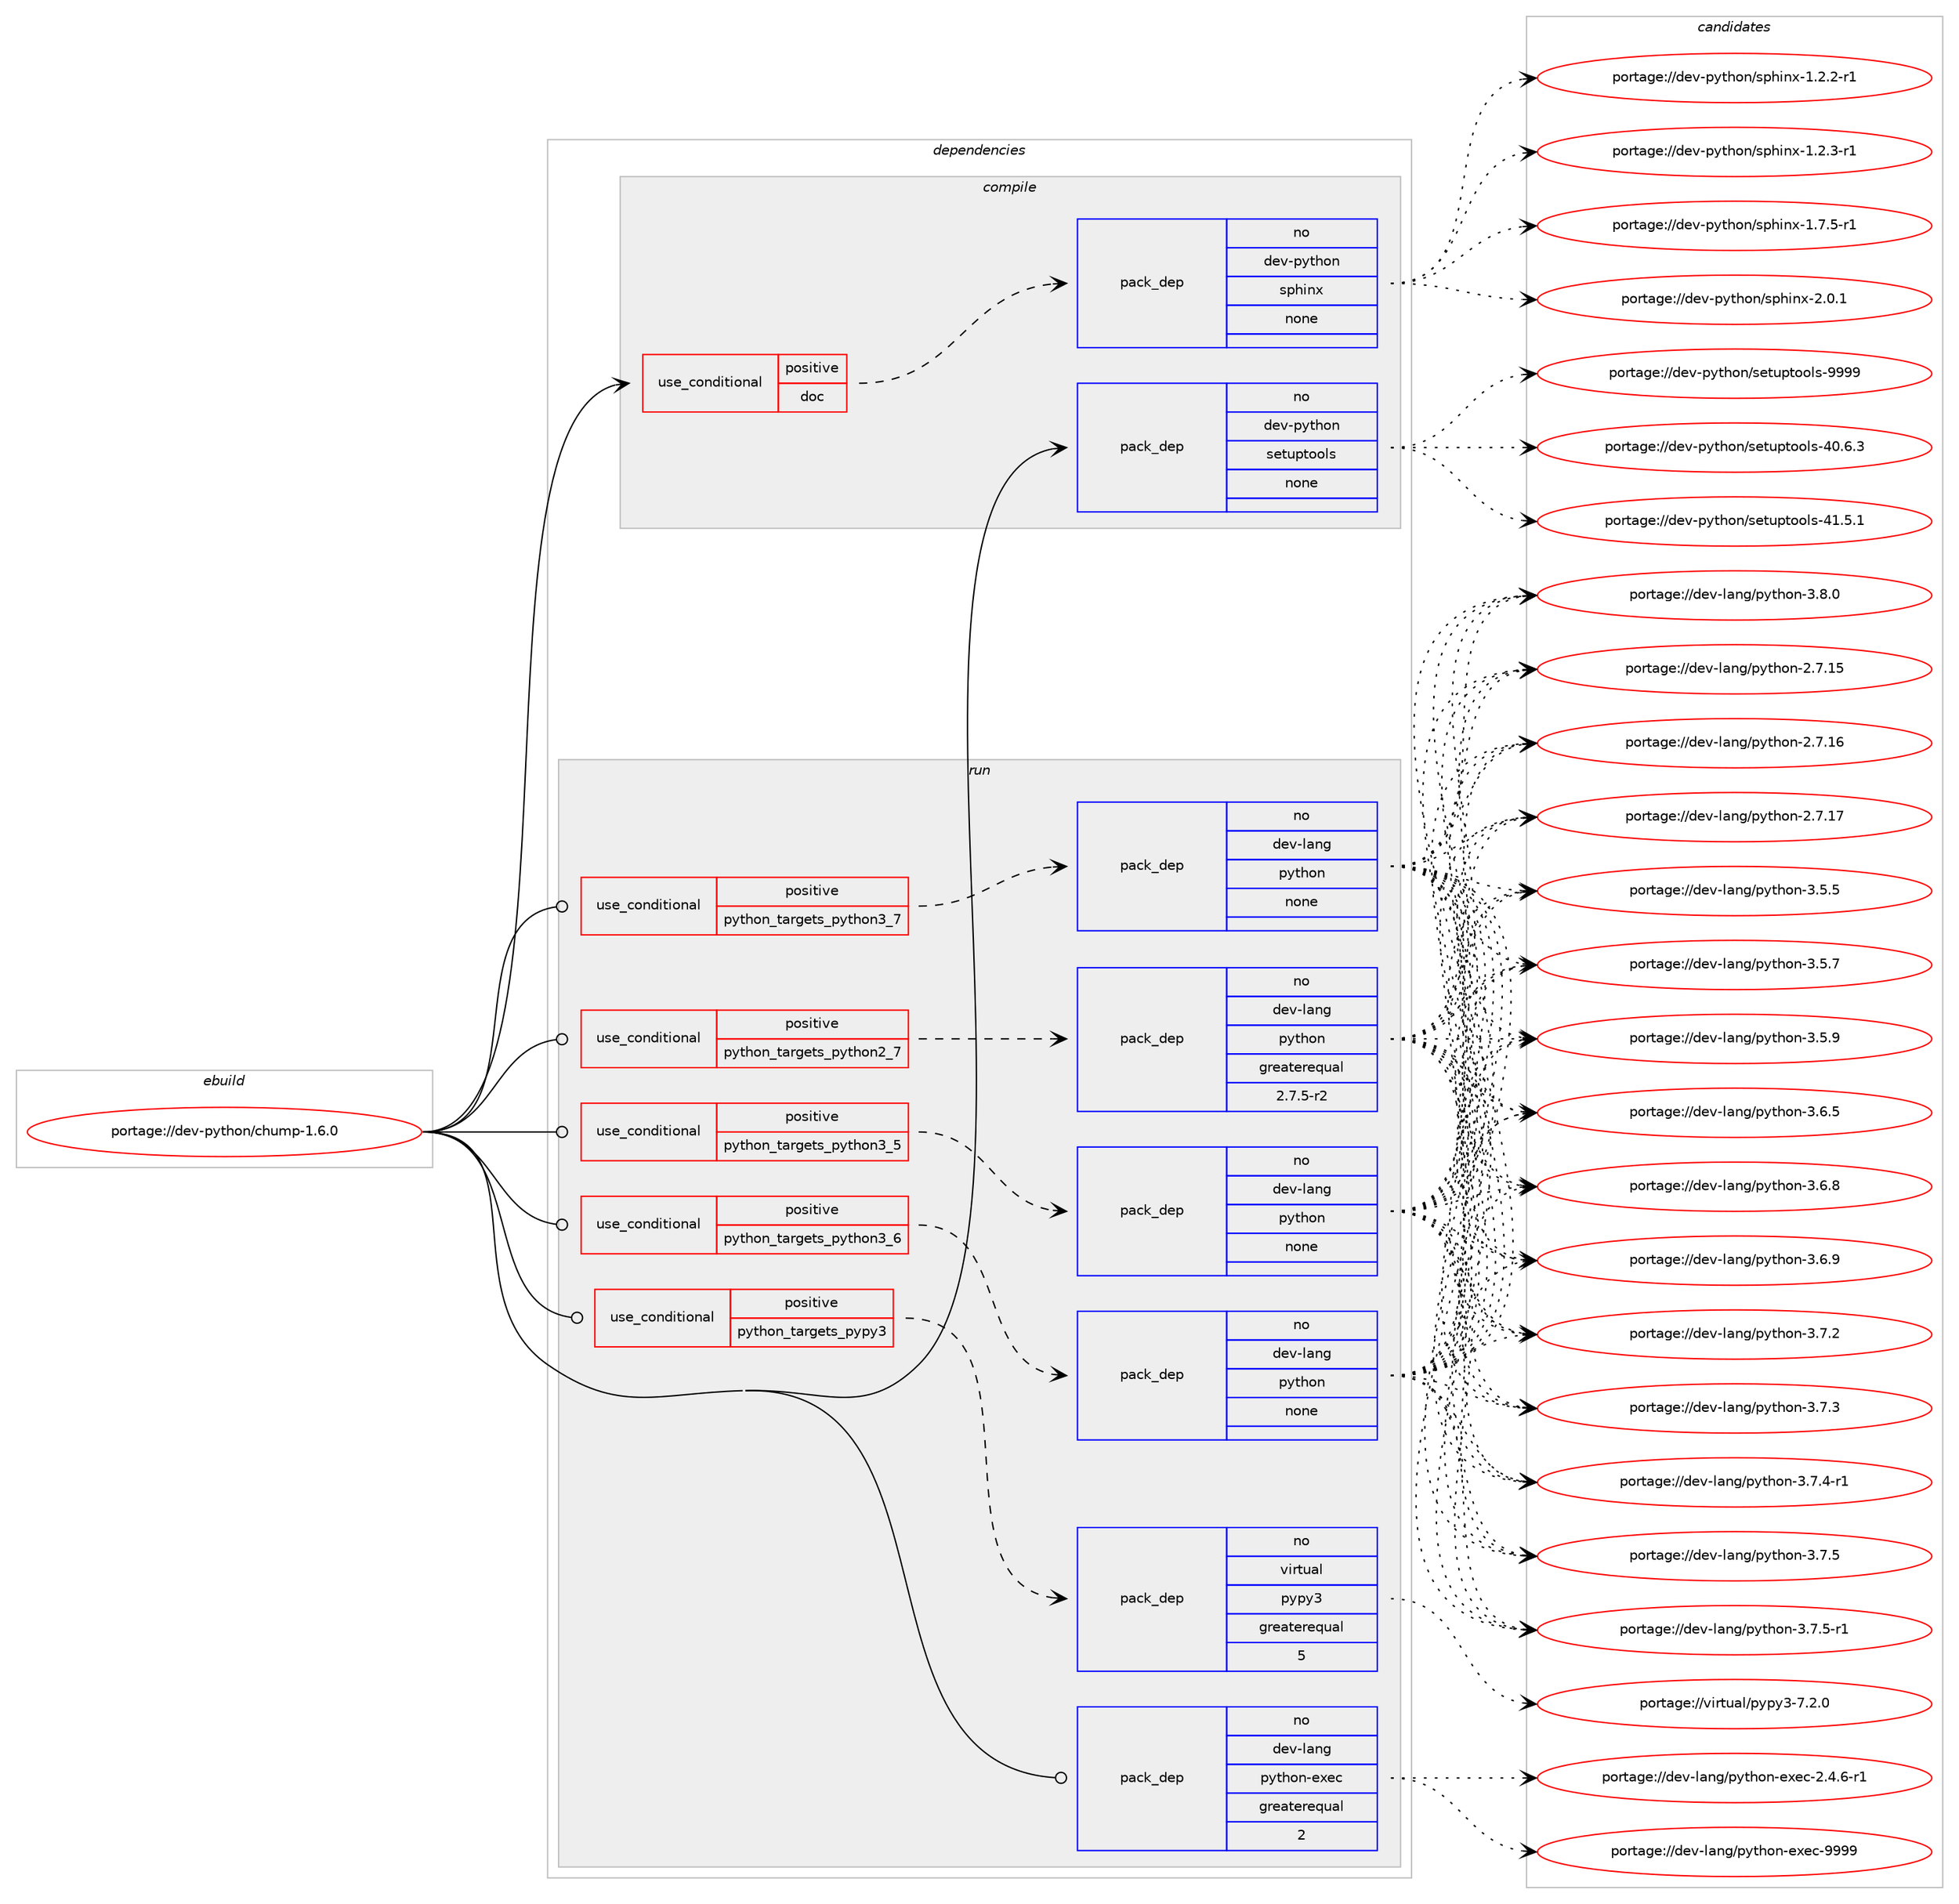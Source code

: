 digraph prolog {

# *************
# Graph options
# *************

newrank=true;
concentrate=true;
compound=true;
graph [rankdir=LR,fontname=Helvetica,fontsize=10,ranksep=1.5];#, ranksep=2.5, nodesep=0.2];
edge  [arrowhead=vee];
node  [fontname=Helvetica,fontsize=10];

# **********
# The ebuild
# **********

subgraph cluster_leftcol {
color=gray;
rank=same;
label=<<i>ebuild</i>>;
id [label="portage://dev-python/chump-1.6.0", color=red, width=4, href="../dev-python/chump-1.6.0.svg"];
}

# ****************
# The dependencies
# ****************

subgraph cluster_midcol {
color=gray;
label=<<i>dependencies</i>>;
subgraph cluster_compile {
fillcolor="#eeeeee";
style=filled;
label=<<i>compile</i>>;
subgraph cond26821 {
dependency133904 [label=<<TABLE BORDER="0" CELLBORDER="1" CELLSPACING="0" CELLPADDING="4"><TR><TD ROWSPAN="3" CELLPADDING="10">use_conditional</TD></TR><TR><TD>positive</TD></TR><TR><TD>doc</TD></TR></TABLE>>, shape=none, color=red];
subgraph pack103773 {
dependency133905 [label=<<TABLE BORDER="0" CELLBORDER="1" CELLSPACING="0" CELLPADDING="4" WIDTH="220"><TR><TD ROWSPAN="6" CELLPADDING="30">pack_dep</TD></TR><TR><TD WIDTH="110">no</TD></TR><TR><TD>dev-python</TD></TR><TR><TD>sphinx</TD></TR><TR><TD>none</TD></TR><TR><TD></TD></TR></TABLE>>, shape=none, color=blue];
}
dependency133904:e -> dependency133905:w [weight=20,style="dashed",arrowhead="vee"];
}
id:e -> dependency133904:w [weight=20,style="solid",arrowhead="vee"];
subgraph pack103774 {
dependency133906 [label=<<TABLE BORDER="0" CELLBORDER="1" CELLSPACING="0" CELLPADDING="4" WIDTH="220"><TR><TD ROWSPAN="6" CELLPADDING="30">pack_dep</TD></TR><TR><TD WIDTH="110">no</TD></TR><TR><TD>dev-python</TD></TR><TR><TD>setuptools</TD></TR><TR><TD>none</TD></TR><TR><TD></TD></TR></TABLE>>, shape=none, color=blue];
}
id:e -> dependency133906:w [weight=20,style="solid",arrowhead="vee"];
}
subgraph cluster_compileandrun {
fillcolor="#eeeeee";
style=filled;
label=<<i>compile and run</i>>;
}
subgraph cluster_run {
fillcolor="#eeeeee";
style=filled;
label=<<i>run</i>>;
subgraph cond26822 {
dependency133907 [label=<<TABLE BORDER="0" CELLBORDER="1" CELLSPACING="0" CELLPADDING="4"><TR><TD ROWSPAN="3" CELLPADDING="10">use_conditional</TD></TR><TR><TD>positive</TD></TR><TR><TD>python_targets_pypy3</TD></TR></TABLE>>, shape=none, color=red];
subgraph pack103775 {
dependency133908 [label=<<TABLE BORDER="0" CELLBORDER="1" CELLSPACING="0" CELLPADDING="4" WIDTH="220"><TR><TD ROWSPAN="6" CELLPADDING="30">pack_dep</TD></TR><TR><TD WIDTH="110">no</TD></TR><TR><TD>virtual</TD></TR><TR><TD>pypy3</TD></TR><TR><TD>greaterequal</TD></TR><TR><TD>5</TD></TR></TABLE>>, shape=none, color=blue];
}
dependency133907:e -> dependency133908:w [weight=20,style="dashed",arrowhead="vee"];
}
id:e -> dependency133907:w [weight=20,style="solid",arrowhead="odot"];
subgraph cond26823 {
dependency133909 [label=<<TABLE BORDER="0" CELLBORDER="1" CELLSPACING="0" CELLPADDING="4"><TR><TD ROWSPAN="3" CELLPADDING="10">use_conditional</TD></TR><TR><TD>positive</TD></TR><TR><TD>python_targets_python2_7</TD></TR></TABLE>>, shape=none, color=red];
subgraph pack103776 {
dependency133910 [label=<<TABLE BORDER="0" CELLBORDER="1" CELLSPACING="0" CELLPADDING="4" WIDTH="220"><TR><TD ROWSPAN="6" CELLPADDING="30">pack_dep</TD></TR><TR><TD WIDTH="110">no</TD></TR><TR><TD>dev-lang</TD></TR><TR><TD>python</TD></TR><TR><TD>greaterequal</TD></TR><TR><TD>2.7.5-r2</TD></TR></TABLE>>, shape=none, color=blue];
}
dependency133909:e -> dependency133910:w [weight=20,style="dashed",arrowhead="vee"];
}
id:e -> dependency133909:w [weight=20,style="solid",arrowhead="odot"];
subgraph cond26824 {
dependency133911 [label=<<TABLE BORDER="0" CELLBORDER="1" CELLSPACING="0" CELLPADDING="4"><TR><TD ROWSPAN="3" CELLPADDING="10">use_conditional</TD></TR><TR><TD>positive</TD></TR><TR><TD>python_targets_python3_5</TD></TR></TABLE>>, shape=none, color=red];
subgraph pack103777 {
dependency133912 [label=<<TABLE BORDER="0" CELLBORDER="1" CELLSPACING="0" CELLPADDING="4" WIDTH="220"><TR><TD ROWSPAN="6" CELLPADDING="30">pack_dep</TD></TR><TR><TD WIDTH="110">no</TD></TR><TR><TD>dev-lang</TD></TR><TR><TD>python</TD></TR><TR><TD>none</TD></TR><TR><TD></TD></TR></TABLE>>, shape=none, color=blue];
}
dependency133911:e -> dependency133912:w [weight=20,style="dashed",arrowhead="vee"];
}
id:e -> dependency133911:w [weight=20,style="solid",arrowhead="odot"];
subgraph cond26825 {
dependency133913 [label=<<TABLE BORDER="0" CELLBORDER="1" CELLSPACING="0" CELLPADDING="4"><TR><TD ROWSPAN="3" CELLPADDING="10">use_conditional</TD></TR><TR><TD>positive</TD></TR><TR><TD>python_targets_python3_6</TD></TR></TABLE>>, shape=none, color=red];
subgraph pack103778 {
dependency133914 [label=<<TABLE BORDER="0" CELLBORDER="1" CELLSPACING="0" CELLPADDING="4" WIDTH="220"><TR><TD ROWSPAN="6" CELLPADDING="30">pack_dep</TD></TR><TR><TD WIDTH="110">no</TD></TR><TR><TD>dev-lang</TD></TR><TR><TD>python</TD></TR><TR><TD>none</TD></TR><TR><TD></TD></TR></TABLE>>, shape=none, color=blue];
}
dependency133913:e -> dependency133914:w [weight=20,style="dashed",arrowhead="vee"];
}
id:e -> dependency133913:w [weight=20,style="solid",arrowhead="odot"];
subgraph cond26826 {
dependency133915 [label=<<TABLE BORDER="0" CELLBORDER="1" CELLSPACING="0" CELLPADDING="4"><TR><TD ROWSPAN="3" CELLPADDING="10">use_conditional</TD></TR><TR><TD>positive</TD></TR><TR><TD>python_targets_python3_7</TD></TR></TABLE>>, shape=none, color=red];
subgraph pack103779 {
dependency133916 [label=<<TABLE BORDER="0" CELLBORDER="1" CELLSPACING="0" CELLPADDING="4" WIDTH="220"><TR><TD ROWSPAN="6" CELLPADDING="30">pack_dep</TD></TR><TR><TD WIDTH="110">no</TD></TR><TR><TD>dev-lang</TD></TR><TR><TD>python</TD></TR><TR><TD>none</TD></TR><TR><TD></TD></TR></TABLE>>, shape=none, color=blue];
}
dependency133915:e -> dependency133916:w [weight=20,style="dashed",arrowhead="vee"];
}
id:e -> dependency133915:w [weight=20,style="solid",arrowhead="odot"];
subgraph pack103780 {
dependency133917 [label=<<TABLE BORDER="0" CELLBORDER="1" CELLSPACING="0" CELLPADDING="4" WIDTH="220"><TR><TD ROWSPAN="6" CELLPADDING="30">pack_dep</TD></TR><TR><TD WIDTH="110">no</TD></TR><TR><TD>dev-lang</TD></TR><TR><TD>python-exec</TD></TR><TR><TD>greaterequal</TD></TR><TR><TD>2</TD></TR></TABLE>>, shape=none, color=blue];
}
id:e -> dependency133917:w [weight=20,style="solid",arrowhead="odot"];
}
}

# **************
# The candidates
# **************

subgraph cluster_choices {
rank=same;
color=gray;
label=<<i>candidates</i>>;

subgraph choice103773 {
color=black;
nodesep=1;
choiceportage10010111845112121116104111110471151121041051101204549465046504511449 [label="portage://dev-python/sphinx-1.2.2-r1", color=red, width=4,href="../dev-python/sphinx-1.2.2-r1.svg"];
choiceportage10010111845112121116104111110471151121041051101204549465046514511449 [label="portage://dev-python/sphinx-1.2.3-r1", color=red, width=4,href="../dev-python/sphinx-1.2.3-r1.svg"];
choiceportage10010111845112121116104111110471151121041051101204549465546534511449 [label="portage://dev-python/sphinx-1.7.5-r1", color=red, width=4,href="../dev-python/sphinx-1.7.5-r1.svg"];
choiceportage1001011184511212111610411111047115112104105110120455046484649 [label="portage://dev-python/sphinx-2.0.1", color=red, width=4,href="../dev-python/sphinx-2.0.1.svg"];
dependency133905:e -> choiceportage10010111845112121116104111110471151121041051101204549465046504511449:w [style=dotted,weight="100"];
dependency133905:e -> choiceportage10010111845112121116104111110471151121041051101204549465046514511449:w [style=dotted,weight="100"];
dependency133905:e -> choiceportage10010111845112121116104111110471151121041051101204549465546534511449:w [style=dotted,weight="100"];
dependency133905:e -> choiceportage1001011184511212111610411111047115112104105110120455046484649:w [style=dotted,weight="100"];
}
subgraph choice103774 {
color=black;
nodesep=1;
choiceportage100101118451121211161041111104711510111611711211611111110811545524846544651 [label="portage://dev-python/setuptools-40.6.3", color=red, width=4,href="../dev-python/setuptools-40.6.3.svg"];
choiceportage100101118451121211161041111104711510111611711211611111110811545524946534649 [label="portage://dev-python/setuptools-41.5.1", color=red, width=4,href="../dev-python/setuptools-41.5.1.svg"];
choiceportage10010111845112121116104111110471151011161171121161111111081154557575757 [label="portage://dev-python/setuptools-9999", color=red, width=4,href="../dev-python/setuptools-9999.svg"];
dependency133906:e -> choiceportage100101118451121211161041111104711510111611711211611111110811545524846544651:w [style=dotted,weight="100"];
dependency133906:e -> choiceportage100101118451121211161041111104711510111611711211611111110811545524946534649:w [style=dotted,weight="100"];
dependency133906:e -> choiceportage10010111845112121116104111110471151011161171121161111111081154557575757:w [style=dotted,weight="100"];
}
subgraph choice103775 {
color=black;
nodesep=1;
choiceportage118105114116117971084711212111212151455546504648 [label="portage://virtual/pypy3-7.2.0", color=red, width=4,href="../virtual/pypy3-7.2.0.svg"];
dependency133908:e -> choiceportage118105114116117971084711212111212151455546504648:w [style=dotted,weight="100"];
}
subgraph choice103776 {
color=black;
nodesep=1;
choiceportage10010111845108971101034711212111610411111045504655464953 [label="portage://dev-lang/python-2.7.15", color=red, width=4,href="../dev-lang/python-2.7.15.svg"];
choiceportage10010111845108971101034711212111610411111045504655464954 [label="portage://dev-lang/python-2.7.16", color=red, width=4,href="../dev-lang/python-2.7.16.svg"];
choiceportage10010111845108971101034711212111610411111045504655464955 [label="portage://dev-lang/python-2.7.17", color=red, width=4,href="../dev-lang/python-2.7.17.svg"];
choiceportage100101118451089711010347112121116104111110455146534653 [label="portage://dev-lang/python-3.5.5", color=red, width=4,href="../dev-lang/python-3.5.5.svg"];
choiceportage100101118451089711010347112121116104111110455146534655 [label="portage://dev-lang/python-3.5.7", color=red, width=4,href="../dev-lang/python-3.5.7.svg"];
choiceportage100101118451089711010347112121116104111110455146534657 [label="portage://dev-lang/python-3.5.9", color=red, width=4,href="../dev-lang/python-3.5.9.svg"];
choiceportage100101118451089711010347112121116104111110455146544653 [label="portage://dev-lang/python-3.6.5", color=red, width=4,href="../dev-lang/python-3.6.5.svg"];
choiceportage100101118451089711010347112121116104111110455146544656 [label="portage://dev-lang/python-3.6.8", color=red, width=4,href="../dev-lang/python-3.6.8.svg"];
choiceportage100101118451089711010347112121116104111110455146544657 [label="portage://dev-lang/python-3.6.9", color=red, width=4,href="../dev-lang/python-3.6.9.svg"];
choiceportage100101118451089711010347112121116104111110455146554650 [label="portage://dev-lang/python-3.7.2", color=red, width=4,href="../dev-lang/python-3.7.2.svg"];
choiceportage100101118451089711010347112121116104111110455146554651 [label="portage://dev-lang/python-3.7.3", color=red, width=4,href="../dev-lang/python-3.7.3.svg"];
choiceportage1001011184510897110103471121211161041111104551465546524511449 [label="portage://dev-lang/python-3.7.4-r1", color=red, width=4,href="../dev-lang/python-3.7.4-r1.svg"];
choiceportage100101118451089711010347112121116104111110455146554653 [label="portage://dev-lang/python-3.7.5", color=red, width=4,href="../dev-lang/python-3.7.5.svg"];
choiceportage1001011184510897110103471121211161041111104551465546534511449 [label="portage://dev-lang/python-3.7.5-r1", color=red, width=4,href="../dev-lang/python-3.7.5-r1.svg"];
choiceportage100101118451089711010347112121116104111110455146564648 [label="portage://dev-lang/python-3.8.0", color=red, width=4,href="../dev-lang/python-3.8.0.svg"];
dependency133910:e -> choiceportage10010111845108971101034711212111610411111045504655464953:w [style=dotted,weight="100"];
dependency133910:e -> choiceportage10010111845108971101034711212111610411111045504655464954:w [style=dotted,weight="100"];
dependency133910:e -> choiceportage10010111845108971101034711212111610411111045504655464955:w [style=dotted,weight="100"];
dependency133910:e -> choiceportage100101118451089711010347112121116104111110455146534653:w [style=dotted,weight="100"];
dependency133910:e -> choiceportage100101118451089711010347112121116104111110455146534655:w [style=dotted,weight="100"];
dependency133910:e -> choiceportage100101118451089711010347112121116104111110455146534657:w [style=dotted,weight="100"];
dependency133910:e -> choiceportage100101118451089711010347112121116104111110455146544653:w [style=dotted,weight="100"];
dependency133910:e -> choiceportage100101118451089711010347112121116104111110455146544656:w [style=dotted,weight="100"];
dependency133910:e -> choiceportage100101118451089711010347112121116104111110455146544657:w [style=dotted,weight="100"];
dependency133910:e -> choiceportage100101118451089711010347112121116104111110455146554650:w [style=dotted,weight="100"];
dependency133910:e -> choiceportage100101118451089711010347112121116104111110455146554651:w [style=dotted,weight="100"];
dependency133910:e -> choiceportage1001011184510897110103471121211161041111104551465546524511449:w [style=dotted,weight="100"];
dependency133910:e -> choiceportage100101118451089711010347112121116104111110455146554653:w [style=dotted,weight="100"];
dependency133910:e -> choiceportage1001011184510897110103471121211161041111104551465546534511449:w [style=dotted,weight="100"];
dependency133910:e -> choiceportage100101118451089711010347112121116104111110455146564648:w [style=dotted,weight="100"];
}
subgraph choice103777 {
color=black;
nodesep=1;
choiceportage10010111845108971101034711212111610411111045504655464953 [label="portage://dev-lang/python-2.7.15", color=red, width=4,href="../dev-lang/python-2.7.15.svg"];
choiceportage10010111845108971101034711212111610411111045504655464954 [label="portage://dev-lang/python-2.7.16", color=red, width=4,href="../dev-lang/python-2.7.16.svg"];
choiceportage10010111845108971101034711212111610411111045504655464955 [label="portage://dev-lang/python-2.7.17", color=red, width=4,href="../dev-lang/python-2.7.17.svg"];
choiceportage100101118451089711010347112121116104111110455146534653 [label="portage://dev-lang/python-3.5.5", color=red, width=4,href="../dev-lang/python-3.5.5.svg"];
choiceportage100101118451089711010347112121116104111110455146534655 [label="portage://dev-lang/python-3.5.7", color=red, width=4,href="../dev-lang/python-3.5.7.svg"];
choiceportage100101118451089711010347112121116104111110455146534657 [label="portage://dev-lang/python-3.5.9", color=red, width=4,href="../dev-lang/python-3.5.9.svg"];
choiceportage100101118451089711010347112121116104111110455146544653 [label="portage://dev-lang/python-3.6.5", color=red, width=4,href="../dev-lang/python-3.6.5.svg"];
choiceportage100101118451089711010347112121116104111110455146544656 [label="portage://dev-lang/python-3.6.8", color=red, width=4,href="../dev-lang/python-3.6.8.svg"];
choiceportage100101118451089711010347112121116104111110455146544657 [label="portage://dev-lang/python-3.6.9", color=red, width=4,href="../dev-lang/python-3.6.9.svg"];
choiceportage100101118451089711010347112121116104111110455146554650 [label="portage://dev-lang/python-3.7.2", color=red, width=4,href="../dev-lang/python-3.7.2.svg"];
choiceportage100101118451089711010347112121116104111110455146554651 [label="portage://dev-lang/python-3.7.3", color=red, width=4,href="../dev-lang/python-3.7.3.svg"];
choiceportage1001011184510897110103471121211161041111104551465546524511449 [label="portage://dev-lang/python-3.7.4-r1", color=red, width=4,href="../dev-lang/python-3.7.4-r1.svg"];
choiceportage100101118451089711010347112121116104111110455146554653 [label="portage://dev-lang/python-3.7.5", color=red, width=4,href="../dev-lang/python-3.7.5.svg"];
choiceportage1001011184510897110103471121211161041111104551465546534511449 [label="portage://dev-lang/python-3.7.5-r1", color=red, width=4,href="../dev-lang/python-3.7.5-r1.svg"];
choiceportage100101118451089711010347112121116104111110455146564648 [label="portage://dev-lang/python-3.8.0", color=red, width=4,href="../dev-lang/python-3.8.0.svg"];
dependency133912:e -> choiceportage10010111845108971101034711212111610411111045504655464953:w [style=dotted,weight="100"];
dependency133912:e -> choiceportage10010111845108971101034711212111610411111045504655464954:w [style=dotted,weight="100"];
dependency133912:e -> choiceportage10010111845108971101034711212111610411111045504655464955:w [style=dotted,weight="100"];
dependency133912:e -> choiceportage100101118451089711010347112121116104111110455146534653:w [style=dotted,weight="100"];
dependency133912:e -> choiceportage100101118451089711010347112121116104111110455146534655:w [style=dotted,weight="100"];
dependency133912:e -> choiceportage100101118451089711010347112121116104111110455146534657:w [style=dotted,weight="100"];
dependency133912:e -> choiceportage100101118451089711010347112121116104111110455146544653:w [style=dotted,weight="100"];
dependency133912:e -> choiceportage100101118451089711010347112121116104111110455146544656:w [style=dotted,weight="100"];
dependency133912:e -> choiceportage100101118451089711010347112121116104111110455146544657:w [style=dotted,weight="100"];
dependency133912:e -> choiceportage100101118451089711010347112121116104111110455146554650:w [style=dotted,weight="100"];
dependency133912:e -> choiceportage100101118451089711010347112121116104111110455146554651:w [style=dotted,weight="100"];
dependency133912:e -> choiceportage1001011184510897110103471121211161041111104551465546524511449:w [style=dotted,weight="100"];
dependency133912:e -> choiceportage100101118451089711010347112121116104111110455146554653:w [style=dotted,weight="100"];
dependency133912:e -> choiceportage1001011184510897110103471121211161041111104551465546534511449:w [style=dotted,weight="100"];
dependency133912:e -> choiceportage100101118451089711010347112121116104111110455146564648:w [style=dotted,weight="100"];
}
subgraph choice103778 {
color=black;
nodesep=1;
choiceportage10010111845108971101034711212111610411111045504655464953 [label="portage://dev-lang/python-2.7.15", color=red, width=4,href="../dev-lang/python-2.7.15.svg"];
choiceportage10010111845108971101034711212111610411111045504655464954 [label="portage://dev-lang/python-2.7.16", color=red, width=4,href="../dev-lang/python-2.7.16.svg"];
choiceportage10010111845108971101034711212111610411111045504655464955 [label="portage://dev-lang/python-2.7.17", color=red, width=4,href="../dev-lang/python-2.7.17.svg"];
choiceportage100101118451089711010347112121116104111110455146534653 [label="portage://dev-lang/python-3.5.5", color=red, width=4,href="../dev-lang/python-3.5.5.svg"];
choiceportage100101118451089711010347112121116104111110455146534655 [label="portage://dev-lang/python-3.5.7", color=red, width=4,href="../dev-lang/python-3.5.7.svg"];
choiceportage100101118451089711010347112121116104111110455146534657 [label="portage://dev-lang/python-3.5.9", color=red, width=4,href="../dev-lang/python-3.5.9.svg"];
choiceportage100101118451089711010347112121116104111110455146544653 [label="portage://dev-lang/python-3.6.5", color=red, width=4,href="../dev-lang/python-3.6.5.svg"];
choiceportage100101118451089711010347112121116104111110455146544656 [label="portage://dev-lang/python-3.6.8", color=red, width=4,href="../dev-lang/python-3.6.8.svg"];
choiceportage100101118451089711010347112121116104111110455146544657 [label="portage://dev-lang/python-3.6.9", color=red, width=4,href="../dev-lang/python-3.6.9.svg"];
choiceportage100101118451089711010347112121116104111110455146554650 [label="portage://dev-lang/python-3.7.2", color=red, width=4,href="../dev-lang/python-3.7.2.svg"];
choiceportage100101118451089711010347112121116104111110455146554651 [label="portage://dev-lang/python-3.7.3", color=red, width=4,href="../dev-lang/python-3.7.3.svg"];
choiceportage1001011184510897110103471121211161041111104551465546524511449 [label="portage://dev-lang/python-3.7.4-r1", color=red, width=4,href="../dev-lang/python-3.7.4-r1.svg"];
choiceportage100101118451089711010347112121116104111110455146554653 [label="portage://dev-lang/python-3.7.5", color=red, width=4,href="../dev-lang/python-3.7.5.svg"];
choiceportage1001011184510897110103471121211161041111104551465546534511449 [label="portage://dev-lang/python-3.7.5-r1", color=red, width=4,href="../dev-lang/python-3.7.5-r1.svg"];
choiceportage100101118451089711010347112121116104111110455146564648 [label="portage://dev-lang/python-3.8.0", color=red, width=4,href="../dev-lang/python-3.8.0.svg"];
dependency133914:e -> choiceportage10010111845108971101034711212111610411111045504655464953:w [style=dotted,weight="100"];
dependency133914:e -> choiceportage10010111845108971101034711212111610411111045504655464954:w [style=dotted,weight="100"];
dependency133914:e -> choiceportage10010111845108971101034711212111610411111045504655464955:w [style=dotted,weight="100"];
dependency133914:e -> choiceportage100101118451089711010347112121116104111110455146534653:w [style=dotted,weight="100"];
dependency133914:e -> choiceportage100101118451089711010347112121116104111110455146534655:w [style=dotted,weight="100"];
dependency133914:e -> choiceportage100101118451089711010347112121116104111110455146534657:w [style=dotted,weight="100"];
dependency133914:e -> choiceportage100101118451089711010347112121116104111110455146544653:w [style=dotted,weight="100"];
dependency133914:e -> choiceportage100101118451089711010347112121116104111110455146544656:w [style=dotted,weight="100"];
dependency133914:e -> choiceportage100101118451089711010347112121116104111110455146544657:w [style=dotted,weight="100"];
dependency133914:e -> choiceportage100101118451089711010347112121116104111110455146554650:w [style=dotted,weight="100"];
dependency133914:e -> choiceportage100101118451089711010347112121116104111110455146554651:w [style=dotted,weight="100"];
dependency133914:e -> choiceportage1001011184510897110103471121211161041111104551465546524511449:w [style=dotted,weight="100"];
dependency133914:e -> choiceportage100101118451089711010347112121116104111110455146554653:w [style=dotted,weight="100"];
dependency133914:e -> choiceportage1001011184510897110103471121211161041111104551465546534511449:w [style=dotted,weight="100"];
dependency133914:e -> choiceportage100101118451089711010347112121116104111110455146564648:w [style=dotted,weight="100"];
}
subgraph choice103779 {
color=black;
nodesep=1;
choiceportage10010111845108971101034711212111610411111045504655464953 [label="portage://dev-lang/python-2.7.15", color=red, width=4,href="../dev-lang/python-2.7.15.svg"];
choiceportage10010111845108971101034711212111610411111045504655464954 [label="portage://dev-lang/python-2.7.16", color=red, width=4,href="../dev-lang/python-2.7.16.svg"];
choiceportage10010111845108971101034711212111610411111045504655464955 [label="portage://dev-lang/python-2.7.17", color=red, width=4,href="../dev-lang/python-2.7.17.svg"];
choiceportage100101118451089711010347112121116104111110455146534653 [label="portage://dev-lang/python-3.5.5", color=red, width=4,href="../dev-lang/python-3.5.5.svg"];
choiceportage100101118451089711010347112121116104111110455146534655 [label="portage://dev-lang/python-3.5.7", color=red, width=4,href="../dev-lang/python-3.5.7.svg"];
choiceportage100101118451089711010347112121116104111110455146534657 [label="portage://dev-lang/python-3.5.9", color=red, width=4,href="../dev-lang/python-3.5.9.svg"];
choiceportage100101118451089711010347112121116104111110455146544653 [label="portage://dev-lang/python-3.6.5", color=red, width=4,href="../dev-lang/python-3.6.5.svg"];
choiceportage100101118451089711010347112121116104111110455146544656 [label="portage://dev-lang/python-3.6.8", color=red, width=4,href="../dev-lang/python-3.6.8.svg"];
choiceportage100101118451089711010347112121116104111110455146544657 [label="portage://dev-lang/python-3.6.9", color=red, width=4,href="../dev-lang/python-3.6.9.svg"];
choiceportage100101118451089711010347112121116104111110455146554650 [label="portage://dev-lang/python-3.7.2", color=red, width=4,href="../dev-lang/python-3.7.2.svg"];
choiceportage100101118451089711010347112121116104111110455146554651 [label="portage://dev-lang/python-3.7.3", color=red, width=4,href="../dev-lang/python-3.7.3.svg"];
choiceportage1001011184510897110103471121211161041111104551465546524511449 [label="portage://dev-lang/python-3.7.4-r1", color=red, width=4,href="../dev-lang/python-3.7.4-r1.svg"];
choiceportage100101118451089711010347112121116104111110455146554653 [label="portage://dev-lang/python-3.7.5", color=red, width=4,href="../dev-lang/python-3.7.5.svg"];
choiceportage1001011184510897110103471121211161041111104551465546534511449 [label="portage://dev-lang/python-3.7.5-r1", color=red, width=4,href="../dev-lang/python-3.7.5-r1.svg"];
choiceportage100101118451089711010347112121116104111110455146564648 [label="portage://dev-lang/python-3.8.0", color=red, width=4,href="../dev-lang/python-3.8.0.svg"];
dependency133916:e -> choiceportage10010111845108971101034711212111610411111045504655464953:w [style=dotted,weight="100"];
dependency133916:e -> choiceportage10010111845108971101034711212111610411111045504655464954:w [style=dotted,weight="100"];
dependency133916:e -> choiceportage10010111845108971101034711212111610411111045504655464955:w [style=dotted,weight="100"];
dependency133916:e -> choiceportage100101118451089711010347112121116104111110455146534653:w [style=dotted,weight="100"];
dependency133916:e -> choiceportage100101118451089711010347112121116104111110455146534655:w [style=dotted,weight="100"];
dependency133916:e -> choiceportage100101118451089711010347112121116104111110455146534657:w [style=dotted,weight="100"];
dependency133916:e -> choiceportage100101118451089711010347112121116104111110455146544653:w [style=dotted,weight="100"];
dependency133916:e -> choiceportage100101118451089711010347112121116104111110455146544656:w [style=dotted,weight="100"];
dependency133916:e -> choiceportage100101118451089711010347112121116104111110455146544657:w [style=dotted,weight="100"];
dependency133916:e -> choiceportage100101118451089711010347112121116104111110455146554650:w [style=dotted,weight="100"];
dependency133916:e -> choiceportage100101118451089711010347112121116104111110455146554651:w [style=dotted,weight="100"];
dependency133916:e -> choiceportage1001011184510897110103471121211161041111104551465546524511449:w [style=dotted,weight="100"];
dependency133916:e -> choiceportage100101118451089711010347112121116104111110455146554653:w [style=dotted,weight="100"];
dependency133916:e -> choiceportage1001011184510897110103471121211161041111104551465546534511449:w [style=dotted,weight="100"];
dependency133916:e -> choiceportage100101118451089711010347112121116104111110455146564648:w [style=dotted,weight="100"];
}
subgraph choice103780 {
color=black;
nodesep=1;
choiceportage10010111845108971101034711212111610411111045101120101994550465246544511449 [label="portage://dev-lang/python-exec-2.4.6-r1", color=red, width=4,href="../dev-lang/python-exec-2.4.6-r1.svg"];
choiceportage10010111845108971101034711212111610411111045101120101994557575757 [label="portage://dev-lang/python-exec-9999", color=red, width=4,href="../dev-lang/python-exec-9999.svg"];
dependency133917:e -> choiceportage10010111845108971101034711212111610411111045101120101994550465246544511449:w [style=dotted,weight="100"];
dependency133917:e -> choiceportage10010111845108971101034711212111610411111045101120101994557575757:w [style=dotted,weight="100"];
}
}

}
